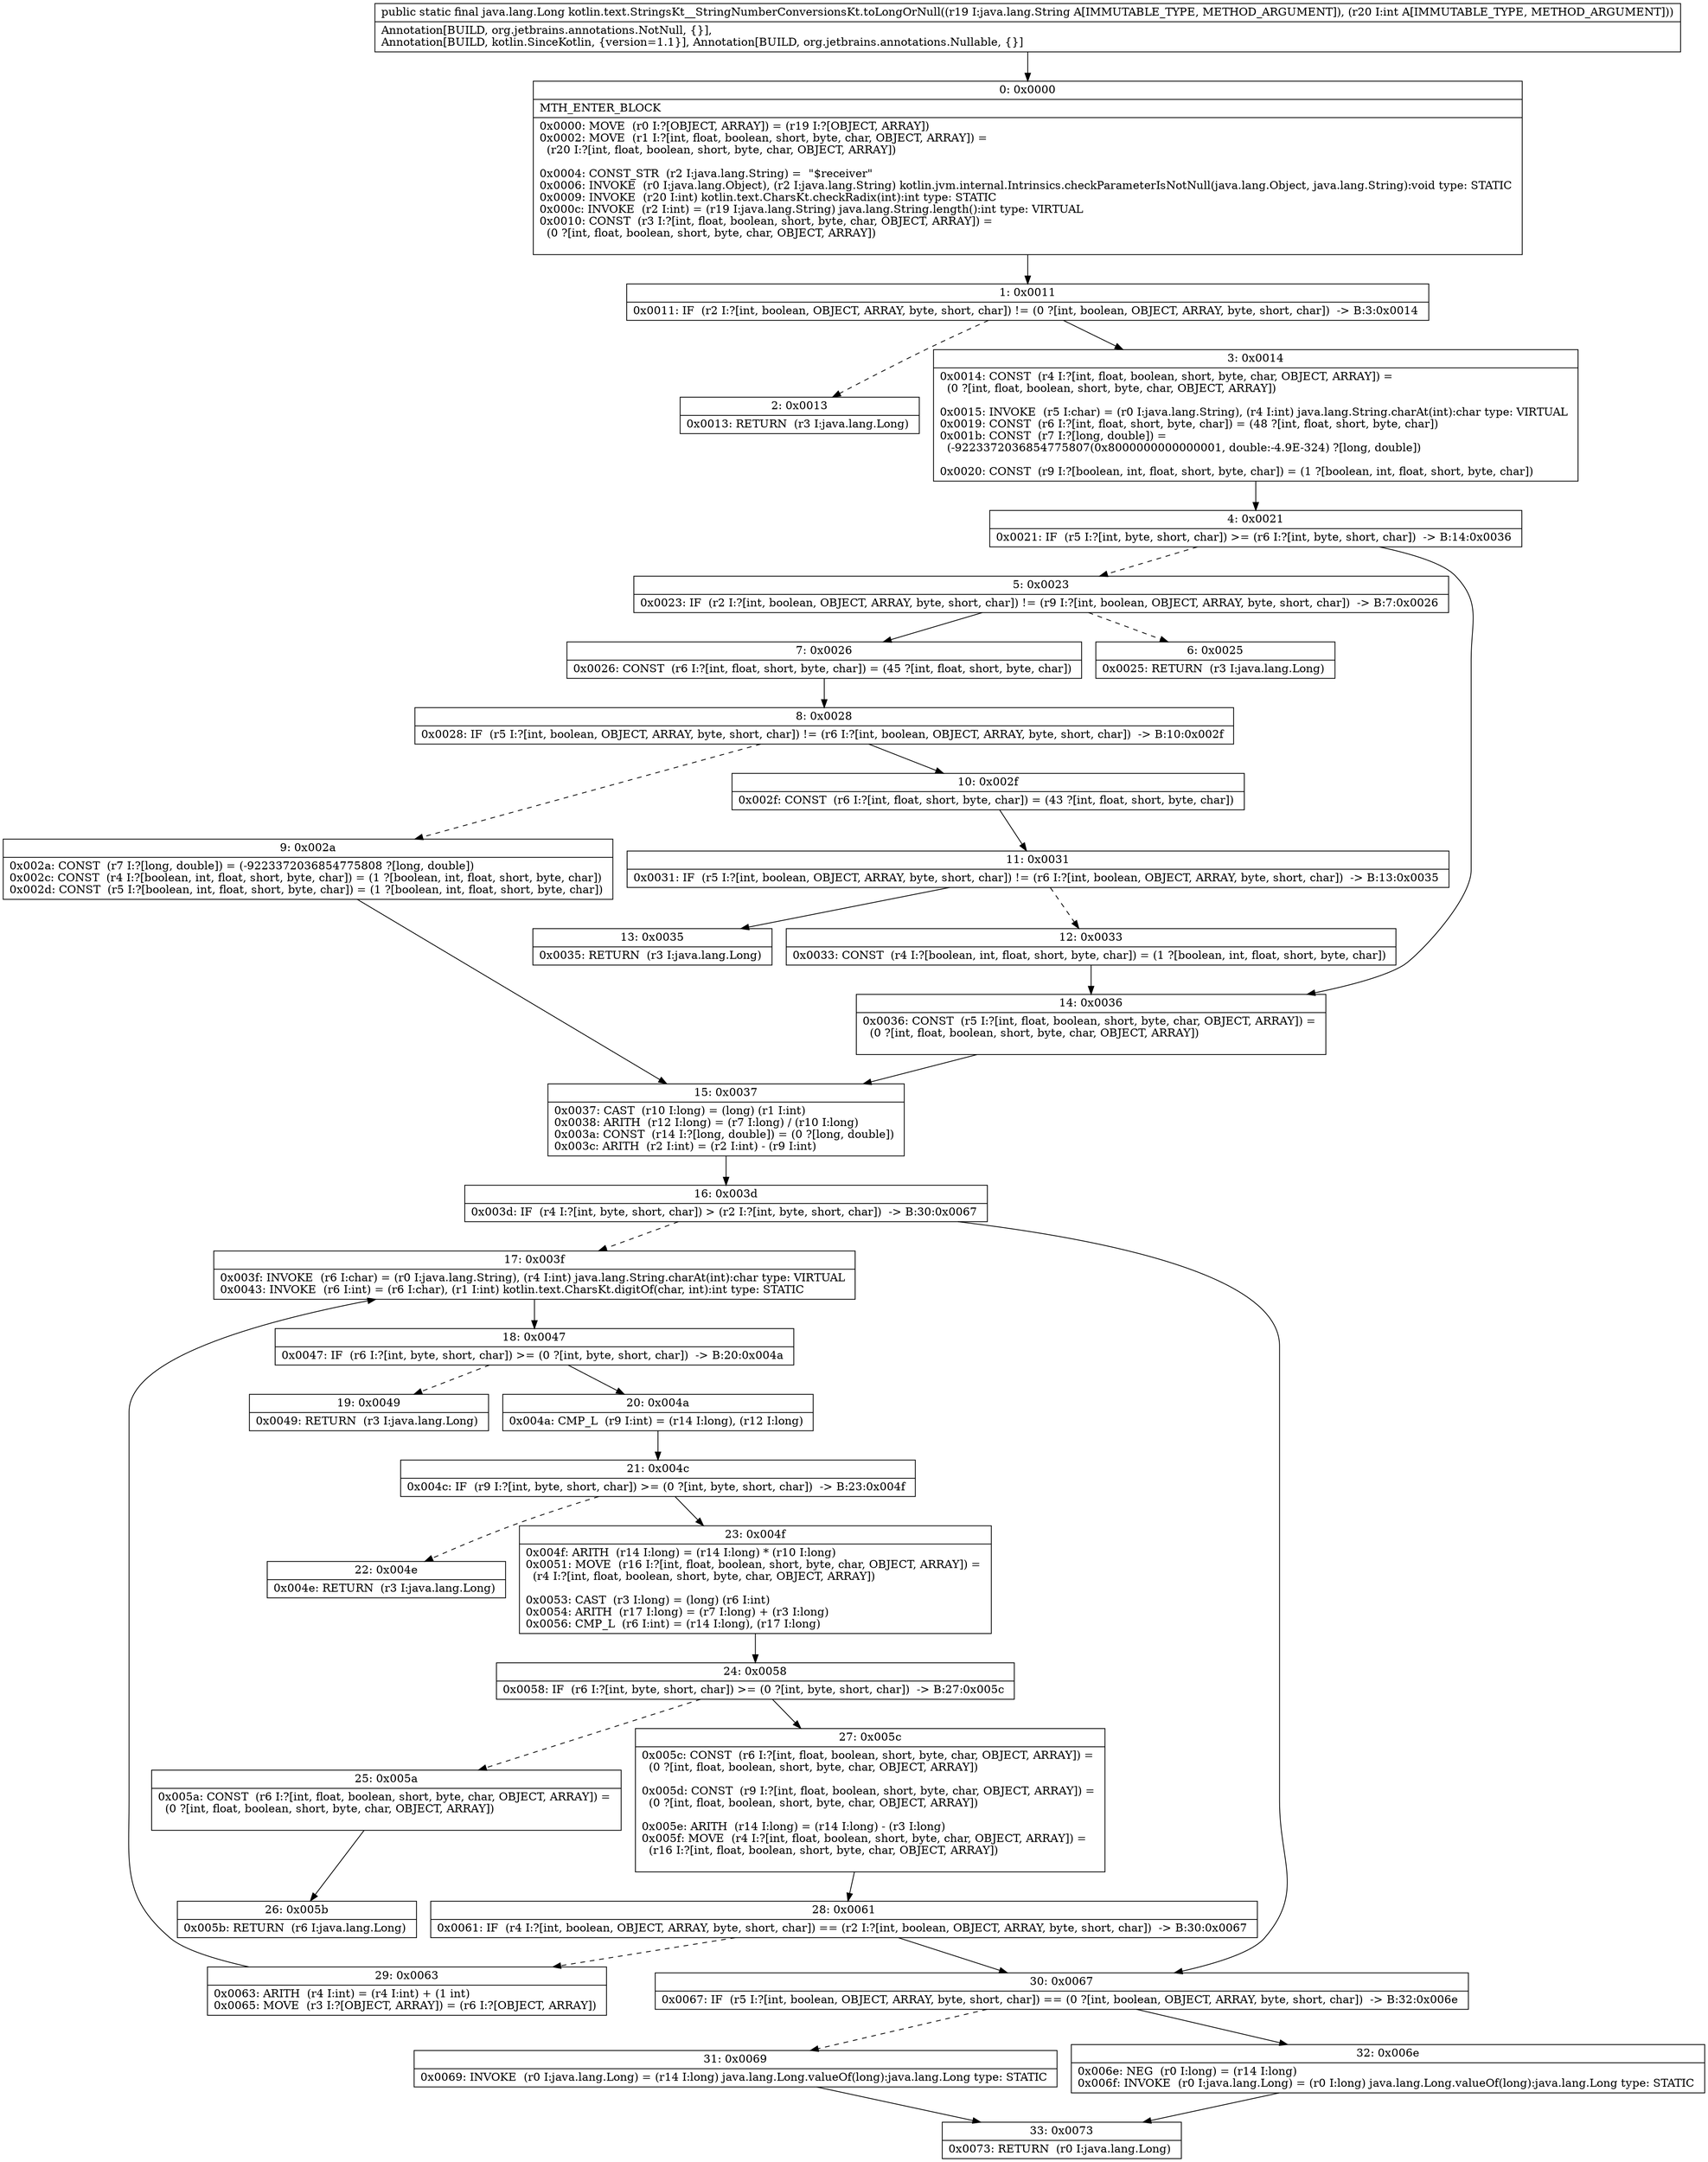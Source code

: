 digraph "CFG forkotlin.text.StringsKt__StringNumberConversionsKt.toLongOrNull(Ljava\/lang\/String;I)Ljava\/lang\/Long;" {
Node_0 [shape=record,label="{0\:\ 0x0000|MTH_ENTER_BLOCK\l|0x0000: MOVE  (r0 I:?[OBJECT, ARRAY]) = (r19 I:?[OBJECT, ARRAY]) \l0x0002: MOVE  (r1 I:?[int, float, boolean, short, byte, char, OBJECT, ARRAY]) = \l  (r20 I:?[int, float, boolean, short, byte, char, OBJECT, ARRAY])\l \l0x0004: CONST_STR  (r2 I:java.lang.String) =  \"$receiver\" \l0x0006: INVOKE  (r0 I:java.lang.Object), (r2 I:java.lang.String) kotlin.jvm.internal.Intrinsics.checkParameterIsNotNull(java.lang.Object, java.lang.String):void type: STATIC \l0x0009: INVOKE  (r20 I:int) kotlin.text.CharsKt.checkRadix(int):int type: STATIC \l0x000c: INVOKE  (r2 I:int) = (r19 I:java.lang.String) java.lang.String.length():int type: VIRTUAL \l0x0010: CONST  (r3 I:?[int, float, boolean, short, byte, char, OBJECT, ARRAY]) = \l  (0 ?[int, float, boolean, short, byte, char, OBJECT, ARRAY])\l \l}"];
Node_1 [shape=record,label="{1\:\ 0x0011|0x0011: IF  (r2 I:?[int, boolean, OBJECT, ARRAY, byte, short, char]) != (0 ?[int, boolean, OBJECT, ARRAY, byte, short, char])  \-\> B:3:0x0014 \l}"];
Node_2 [shape=record,label="{2\:\ 0x0013|0x0013: RETURN  (r3 I:java.lang.Long) \l}"];
Node_3 [shape=record,label="{3\:\ 0x0014|0x0014: CONST  (r4 I:?[int, float, boolean, short, byte, char, OBJECT, ARRAY]) = \l  (0 ?[int, float, boolean, short, byte, char, OBJECT, ARRAY])\l \l0x0015: INVOKE  (r5 I:char) = (r0 I:java.lang.String), (r4 I:int) java.lang.String.charAt(int):char type: VIRTUAL \l0x0019: CONST  (r6 I:?[int, float, short, byte, char]) = (48 ?[int, float, short, byte, char]) \l0x001b: CONST  (r7 I:?[long, double]) = \l  (\-9223372036854775807(0x8000000000000001, double:\-4.9E\-324) ?[long, double])\l \l0x0020: CONST  (r9 I:?[boolean, int, float, short, byte, char]) = (1 ?[boolean, int, float, short, byte, char]) \l}"];
Node_4 [shape=record,label="{4\:\ 0x0021|0x0021: IF  (r5 I:?[int, byte, short, char]) \>= (r6 I:?[int, byte, short, char])  \-\> B:14:0x0036 \l}"];
Node_5 [shape=record,label="{5\:\ 0x0023|0x0023: IF  (r2 I:?[int, boolean, OBJECT, ARRAY, byte, short, char]) != (r9 I:?[int, boolean, OBJECT, ARRAY, byte, short, char])  \-\> B:7:0x0026 \l}"];
Node_6 [shape=record,label="{6\:\ 0x0025|0x0025: RETURN  (r3 I:java.lang.Long) \l}"];
Node_7 [shape=record,label="{7\:\ 0x0026|0x0026: CONST  (r6 I:?[int, float, short, byte, char]) = (45 ?[int, float, short, byte, char]) \l}"];
Node_8 [shape=record,label="{8\:\ 0x0028|0x0028: IF  (r5 I:?[int, boolean, OBJECT, ARRAY, byte, short, char]) != (r6 I:?[int, boolean, OBJECT, ARRAY, byte, short, char])  \-\> B:10:0x002f \l}"];
Node_9 [shape=record,label="{9\:\ 0x002a|0x002a: CONST  (r7 I:?[long, double]) = (\-9223372036854775808 ?[long, double]) \l0x002c: CONST  (r4 I:?[boolean, int, float, short, byte, char]) = (1 ?[boolean, int, float, short, byte, char]) \l0x002d: CONST  (r5 I:?[boolean, int, float, short, byte, char]) = (1 ?[boolean, int, float, short, byte, char]) \l}"];
Node_10 [shape=record,label="{10\:\ 0x002f|0x002f: CONST  (r6 I:?[int, float, short, byte, char]) = (43 ?[int, float, short, byte, char]) \l}"];
Node_11 [shape=record,label="{11\:\ 0x0031|0x0031: IF  (r5 I:?[int, boolean, OBJECT, ARRAY, byte, short, char]) != (r6 I:?[int, boolean, OBJECT, ARRAY, byte, short, char])  \-\> B:13:0x0035 \l}"];
Node_12 [shape=record,label="{12\:\ 0x0033|0x0033: CONST  (r4 I:?[boolean, int, float, short, byte, char]) = (1 ?[boolean, int, float, short, byte, char]) \l}"];
Node_13 [shape=record,label="{13\:\ 0x0035|0x0035: RETURN  (r3 I:java.lang.Long) \l}"];
Node_14 [shape=record,label="{14\:\ 0x0036|0x0036: CONST  (r5 I:?[int, float, boolean, short, byte, char, OBJECT, ARRAY]) = \l  (0 ?[int, float, boolean, short, byte, char, OBJECT, ARRAY])\l \l}"];
Node_15 [shape=record,label="{15\:\ 0x0037|0x0037: CAST  (r10 I:long) = (long) (r1 I:int) \l0x0038: ARITH  (r12 I:long) = (r7 I:long) \/ (r10 I:long) \l0x003a: CONST  (r14 I:?[long, double]) = (0 ?[long, double]) \l0x003c: ARITH  (r2 I:int) = (r2 I:int) \- (r9 I:int) \l}"];
Node_16 [shape=record,label="{16\:\ 0x003d|0x003d: IF  (r4 I:?[int, byte, short, char]) \> (r2 I:?[int, byte, short, char])  \-\> B:30:0x0067 \l}"];
Node_17 [shape=record,label="{17\:\ 0x003f|0x003f: INVOKE  (r6 I:char) = (r0 I:java.lang.String), (r4 I:int) java.lang.String.charAt(int):char type: VIRTUAL \l0x0043: INVOKE  (r6 I:int) = (r6 I:char), (r1 I:int) kotlin.text.CharsKt.digitOf(char, int):int type: STATIC \l}"];
Node_18 [shape=record,label="{18\:\ 0x0047|0x0047: IF  (r6 I:?[int, byte, short, char]) \>= (0 ?[int, byte, short, char])  \-\> B:20:0x004a \l}"];
Node_19 [shape=record,label="{19\:\ 0x0049|0x0049: RETURN  (r3 I:java.lang.Long) \l}"];
Node_20 [shape=record,label="{20\:\ 0x004a|0x004a: CMP_L  (r9 I:int) = (r14 I:long), (r12 I:long) \l}"];
Node_21 [shape=record,label="{21\:\ 0x004c|0x004c: IF  (r9 I:?[int, byte, short, char]) \>= (0 ?[int, byte, short, char])  \-\> B:23:0x004f \l}"];
Node_22 [shape=record,label="{22\:\ 0x004e|0x004e: RETURN  (r3 I:java.lang.Long) \l}"];
Node_23 [shape=record,label="{23\:\ 0x004f|0x004f: ARITH  (r14 I:long) = (r14 I:long) * (r10 I:long) \l0x0051: MOVE  (r16 I:?[int, float, boolean, short, byte, char, OBJECT, ARRAY]) = \l  (r4 I:?[int, float, boolean, short, byte, char, OBJECT, ARRAY])\l \l0x0053: CAST  (r3 I:long) = (long) (r6 I:int) \l0x0054: ARITH  (r17 I:long) = (r7 I:long) + (r3 I:long) \l0x0056: CMP_L  (r6 I:int) = (r14 I:long), (r17 I:long) \l}"];
Node_24 [shape=record,label="{24\:\ 0x0058|0x0058: IF  (r6 I:?[int, byte, short, char]) \>= (0 ?[int, byte, short, char])  \-\> B:27:0x005c \l}"];
Node_25 [shape=record,label="{25\:\ 0x005a|0x005a: CONST  (r6 I:?[int, float, boolean, short, byte, char, OBJECT, ARRAY]) = \l  (0 ?[int, float, boolean, short, byte, char, OBJECT, ARRAY])\l \l}"];
Node_26 [shape=record,label="{26\:\ 0x005b|0x005b: RETURN  (r6 I:java.lang.Long) \l}"];
Node_27 [shape=record,label="{27\:\ 0x005c|0x005c: CONST  (r6 I:?[int, float, boolean, short, byte, char, OBJECT, ARRAY]) = \l  (0 ?[int, float, boolean, short, byte, char, OBJECT, ARRAY])\l \l0x005d: CONST  (r9 I:?[int, float, boolean, short, byte, char, OBJECT, ARRAY]) = \l  (0 ?[int, float, boolean, short, byte, char, OBJECT, ARRAY])\l \l0x005e: ARITH  (r14 I:long) = (r14 I:long) \- (r3 I:long) \l0x005f: MOVE  (r4 I:?[int, float, boolean, short, byte, char, OBJECT, ARRAY]) = \l  (r16 I:?[int, float, boolean, short, byte, char, OBJECT, ARRAY])\l \l}"];
Node_28 [shape=record,label="{28\:\ 0x0061|0x0061: IF  (r4 I:?[int, boolean, OBJECT, ARRAY, byte, short, char]) == (r2 I:?[int, boolean, OBJECT, ARRAY, byte, short, char])  \-\> B:30:0x0067 \l}"];
Node_29 [shape=record,label="{29\:\ 0x0063|0x0063: ARITH  (r4 I:int) = (r4 I:int) + (1 int) \l0x0065: MOVE  (r3 I:?[OBJECT, ARRAY]) = (r6 I:?[OBJECT, ARRAY]) \l}"];
Node_30 [shape=record,label="{30\:\ 0x0067|0x0067: IF  (r5 I:?[int, boolean, OBJECT, ARRAY, byte, short, char]) == (0 ?[int, boolean, OBJECT, ARRAY, byte, short, char])  \-\> B:32:0x006e \l}"];
Node_31 [shape=record,label="{31\:\ 0x0069|0x0069: INVOKE  (r0 I:java.lang.Long) = (r14 I:long) java.lang.Long.valueOf(long):java.lang.Long type: STATIC \l}"];
Node_32 [shape=record,label="{32\:\ 0x006e|0x006e: NEG  (r0 I:long) = (r14 I:long) \l0x006f: INVOKE  (r0 I:java.lang.Long) = (r0 I:long) java.lang.Long.valueOf(long):java.lang.Long type: STATIC \l}"];
Node_33 [shape=record,label="{33\:\ 0x0073|0x0073: RETURN  (r0 I:java.lang.Long) \l}"];
MethodNode[shape=record,label="{public static final java.lang.Long kotlin.text.StringsKt__StringNumberConversionsKt.toLongOrNull((r19 I:java.lang.String A[IMMUTABLE_TYPE, METHOD_ARGUMENT]), (r20 I:int A[IMMUTABLE_TYPE, METHOD_ARGUMENT]))  | Annotation[BUILD, org.jetbrains.annotations.NotNull, \{\}], \lAnnotation[BUILD, kotlin.SinceKotlin, \{version=1.1\}], Annotation[BUILD, org.jetbrains.annotations.Nullable, \{\}]\l}"];
MethodNode -> Node_0;
Node_0 -> Node_1;
Node_1 -> Node_2[style=dashed];
Node_1 -> Node_3;
Node_3 -> Node_4;
Node_4 -> Node_5[style=dashed];
Node_4 -> Node_14;
Node_5 -> Node_6[style=dashed];
Node_5 -> Node_7;
Node_7 -> Node_8;
Node_8 -> Node_9[style=dashed];
Node_8 -> Node_10;
Node_9 -> Node_15;
Node_10 -> Node_11;
Node_11 -> Node_12[style=dashed];
Node_11 -> Node_13;
Node_12 -> Node_14;
Node_14 -> Node_15;
Node_15 -> Node_16;
Node_16 -> Node_17[style=dashed];
Node_16 -> Node_30;
Node_17 -> Node_18;
Node_18 -> Node_19[style=dashed];
Node_18 -> Node_20;
Node_20 -> Node_21;
Node_21 -> Node_22[style=dashed];
Node_21 -> Node_23;
Node_23 -> Node_24;
Node_24 -> Node_25[style=dashed];
Node_24 -> Node_27;
Node_25 -> Node_26;
Node_27 -> Node_28;
Node_28 -> Node_29[style=dashed];
Node_28 -> Node_30;
Node_29 -> Node_17;
Node_30 -> Node_31[style=dashed];
Node_30 -> Node_32;
Node_31 -> Node_33;
Node_32 -> Node_33;
}

